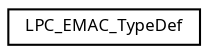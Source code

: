 digraph "Graphical Class Hierarchy"
{
  edge [fontname="Sans",fontsize="8",labelfontname="Sans",labelfontsize="8"];
  node [fontname="Sans",fontsize="8",shape=record];
  rankdir="LR";
  Node1 [label="LPC_EMAC_TypeDef",height=0.2,width=0.4,color="black", fillcolor="white", style="filled",URL="$struct_l_p_c___e_m_a_c___type_def.html",tooltip="Ethernet Media Access Controller (EMAC) register structure definition. "];
}
